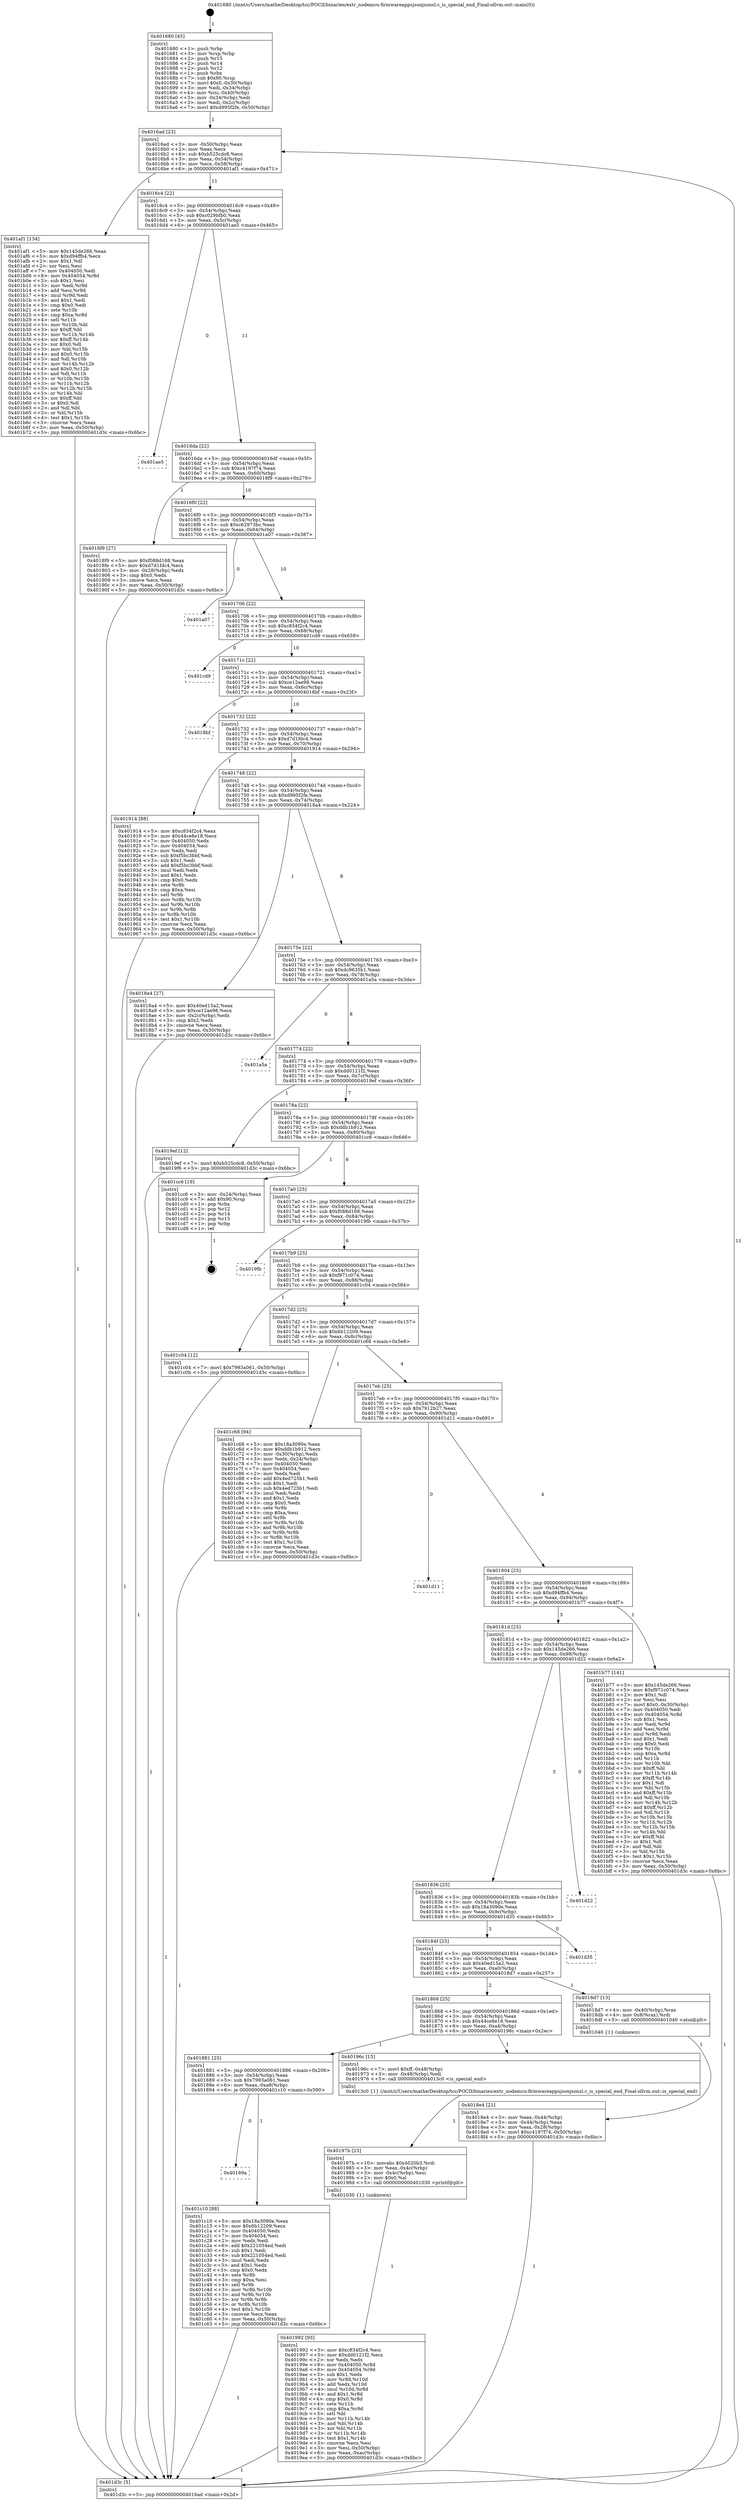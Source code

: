 digraph "0x401680" {
  label = "0x401680 (/mnt/c/Users/mathe/Desktop/tcc/POCII/binaries/extr_nodemcu-firmwareappsjsonjsonsl.c_is_special_end_Final-ollvm.out::main(0))"
  labelloc = "t"
  node[shape=record]

  Entry [label="",width=0.3,height=0.3,shape=circle,fillcolor=black,style=filled]
  "0x4016ad" [label="{
     0x4016ad [23]\l
     | [instrs]\l
     &nbsp;&nbsp;0x4016ad \<+3\>: mov -0x50(%rbp),%eax\l
     &nbsp;&nbsp;0x4016b0 \<+2\>: mov %eax,%ecx\l
     &nbsp;&nbsp;0x4016b2 \<+6\>: sub $0xb525cdc8,%ecx\l
     &nbsp;&nbsp;0x4016b8 \<+3\>: mov %eax,-0x54(%rbp)\l
     &nbsp;&nbsp;0x4016bb \<+3\>: mov %ecx,-0x58(%rbp)\l
     &nbsp;&nbsp;0x4016be \<+6\>: je 0000000000401af1 \<main+0x471\>\l
  }"]
  "0x401af1" [label="{
     0x401af1 [134]\l
     | [instrs]\l
     &nbsp;&nbsp;0x401af1 \<+5\>: mov $0x145de266,%eax\l
     &nbsp;&nbsp;0x401af6 \<+5\>: mov $0xd94ffb4,%ecx\l
     &nbsp;&nbsp;0x401afb \<+2\>: mov $0x1,%dl\l
     &nbsp;&nbsp;0x401afd \<+2\>: xor %esi,%esi\l
     &nbsp;&nbsp;0x401aff \<+7\>: mov 0x404050,%edi\l
     &nbsp;&nbsp;0x401b06 \<+8\>: mov 0x404054,%r8d\l
     &nbsp;&nbsp;0x401b0e \<+3\>: sub $0x1,%esi\l
     &nbsp;&nbsp;0x401b11 \<+3\>: mov %edi,%r9d\l
     &nbsp;&nbsp;0x401b14 \<+3\>: add %esi,%r9d\l
     &nbsp;&nbsp;0x401b17 \<+4\>: imul %r9d,%edi\l
     &nbsp;&nbsp;0x401b1b \<+3\>: and $0x1,%edi\l
     &nbsp;&nbsp;0x401b1e \<+3\>: cmp $0x0,%edi\l
     &nbsp;&nbsp;0x401b21 \<+4\>: sete %r10b\l
     &nbsp;&nbsp;0x401b25 \<+4\>: cmp $0xa,%r8d\l
     &nbsp;&nbsp;0x401b29 \<+4\>: setl %r11b\l
     &nbsp;&nbsp;0x401b2d \<+3\>: mov %r10b,%bl\l
     &nbsp;&nbsp;0x401b30 \<+3\>: xor $0xff,%bl\l
     &nbsp;&nbsp;0x401b33 \<+3\>: mov %r11b,%r14b\l
     &nbsp;&nbsp;0x401b36 \<+4\>: xor $0xff,%r14b\l
     &nbsp;&nbsp;0x401b3a \<+3\>: xor $0x0,%dl\l
     &nbsp;&nbsp;0x401b3d \<+3\>: mov %bl,%r15b\l
     &nbsp;&nbsp;0x401b40 \<+4\>: and $0x0,%r15b\l
     &nbsp;&nbsp;0x401b44 \<+3\>: and %dl,%r10b\l
     &nbsp;&nbsp;0x401b47 \<+3\>: mov %r14b,%r12b\l
     &nbsp;&nbsp;0x401b4a \<+4\>: and $0x0,%r12b\l
     &nbsp;&nbsp;0x401b4e \<+3\>: and %dl,%r11b\l
     &nbsp;&nbsp;0x401b51 \<+3\>: or %r10b,%r15b\l
     &nbsp;&nbsp;0x401b54 \<+3\>: or %r11b,%r12b\l
     &nbsp;&nbsp;0x401b57 \<+3\>: xor %r12b,%r15b\l
     &nbsp;&nbsp;0x401b5a \<+3\>: or %r14b,%bl\l
     &nbsp;&nbsp;0x401b5d \<+3\>: xor $0xff,%bl\l
     &nbsp;&nbsp;0x401b60 \<+3\>: or $0x0,%dl\l
     &nbsp;&nbsp;0x401b63 \<+2\>: and %dl,%bl\l
     &nbsp;&nbsp;0x401b65 \<+3\>: or %bl,%r15b\l
     &nbsp;&nbsp;0x401b68 \<+4\>: test $0x1,%r15b\l
     &nbsp;&nbsp;0x401b6c \<+3\>: cmovne %ecx,%eax\l
     &nbsp;&nbsp;0x401b6f \<+3\>: mov %eax,-0x50(%rbp)\l
     &nbsp;&nbsp;0x401b72 \<+5\>: jmp 0000000000401d3c \<main+0x6bc\>\l
  }"]
  "0x4016c4" [label="{
     0x4016c4 [22]\l
     | [instrs]\l
     &nbsp;&nbsp;0x4016c4 \<+5\>: jmp 00000000004016c9 \<main+0x49\>\l
     &nbsp;&nbsp;0x4016c9 \<+3\>: mov -0x54(%rbp),%eax\l
     &nbsp;&nbsp;0x4016cc \<+5\>: sub $0xc029bfb0,%eax\l
     &nbsp;&nbsp;0x4016d1 \<+3\>: mov %eax,-0x5c(%rbp)\l
     &nbsp;&nbsp;0x4016d4 \<+6\>: je 0000000000401ae5 \<main+0x465\>\l
  }"]
  Exit [label="",width=0.3,height=0.3,shape=circle,fillcolor=black,style=filled,peripheries=2]
  "0x401ae5" [label="{
     0x401ae5\l
  }", style=dashed]
  "0x4016da" [label="{
     0x4016da [22]\l
     | [instrs]\l
     &nbsp;&nbsp;0x4016da \<+5\>: jmp 00000000004016df \<main+0x5f\>\l
     &nbsp;&nbsp;0x4016df \<+3\>: mov -0x54(%rbp),%eax\l
     &nbsp;&nbsp;0x4016e2 \<+5\>: sub $0xc4197f74,%eax\l
     &nbsp;&nbsp;0x4016e7 \<+3\>: mov %eax,-0x60(%rbp)\l
     &nbsp;&nbsp;0x4016ea \<+6\>: je 00000000004018f9 \<main+0x279\>\l
  }"]
  "0x40189a" [label="{
     0x40189a\l
  }", style=dashed]
  "0x4018f9" [label="{
     0x4018f9 [27]\l
     | [instrs]\l
     &nbsp;&nbsp;0x4018f9 \<+5\>: mov $0xf088d168,%eax\l
     &nbsp;&nbsp;0x4018fe \<+5\>: mov $0xd7d1fdc4,%ecx\l
     &nbsp;&nbsp;0x401903 \<+3\>: mov -0x28(%rbp),%edx\l
     &nbsp;&nbsp;0x401906 \<+3\>: cmp $0x0,%edx\l
     &nbsp;&nbsp;0x401909 \<+3\>: cmove %ecx,%eax\l
     &nbsp;&nbsp;0x40190c \<+3\>: mov %eax,-0x50(%rbp)\l
     &nbsp;&nbsp;0x40190f \<+5\>: jmp 0000000000401d3c \<main+0x6bc\>\l
  }"]
  "0x4016f0" [label="{
     0x4016f0 [22]\l
     | [instrs]\l
     &nbsp;&nbsp;0x4016f0 \<+5\>: jmp 00000000004016f5 \<main+0x75\>\l
     &nbsp;&nbsp;0x4016f5 \<+3\>: mov -0x54(%rbp),%eax\l
     &nbsp;&nbsp;0x4016f8 \<+5\>: sub $0xc62973bc,%eax\l
     &nbsp;&nbsp;0x4016fd \<+3\>: mov %eax,-0x64(%rbp)\l
     &nbsp;&nbsp;0x401700 \<+6\>: je 0000000000401a07 \<main+0x387\>\l
  }"]
  "0x401c10" [label="{
     0x401c10 [88]\l
     | [instrs]\l
     &nbsp;&nbsp;0x401c10 \<+5\>: mov $0x18a3090e,%eax\l
     &nbsp;&nbsp;0x401c15 \<+5\>: mov $0x6b12209,%ecx\l
     &nbsp;&nbsp;0x401c1a \<+7\>: mov 0x404050,%edx\l
     &nbsp;&nbsp;0x401c21 \<+7\>: mov 0x404054,%esi\l
     &nbsp;&nbsp;0x401c28 \<+2\>: mov %edx,%edi\l
     &nbsp;&nbsp;0x401c2a \<+6\>: add $0x221054ed,%edi\l
     &nbsp;&nbsp;0x401c30 \<+3\>: sub $0x1,%edi\l
     &nbsp;&nbsp;0x401c33 \<+6\>: sub $0x221054ed,%edi\l
     &nbsp;&nbsp;0x401c39 \<+3\>: imul %edi,%edx\l
     &nbsp;&nbsp;0x401c3c \<+3\>: and $0x1,%edx\l
     &nbsp;&nbsp;0x401c3f \<+3\>: cmp $0x0,%edx\l
     &nbsp;&nbsp;0x401c42 \<+4\>: sete %r8b\l
     &nbsp;&nbsp;0x401c46 \<+3\>: cmp $0xa,%esi\l
     &nbsp;&nbsp;0x401c49 \<+4\>: setl %r9b\l
     &nbsp;&nbsp;0x401c4d \<+3\>: mov %r8b,%r10b\l
     &nbsp;&nbsp;0x401c50 \<+3\>: and %r9b,%r10b\l
     &nbsp;&nbsp;0x401c53 \<+3\>: xor %r9b,%r8b\l
     &nbsp;&nbsp;0x401c56 \<+3\>: or %r8b,%r10b\l
     &nbsp;&nbsp;0x401c59 \<+4\>: test $0x1,%r10b\l
     &nbsp;&nbsp;0x401c5d \<+3\>: cmovne %ecx,%eax\l
     &nbsp;&nbsp;0x401c60 \<+3\>: mov %eax,-0x50(%rbp)\l
     &nbsp;&nbsp;0x401c63 \<+5\>: jmp 0000000000401d3c \<main+0x6bc\>\l
  }"]
  "0x401a07" [label="{
     0x401a07\l
  }", style=dashed]
  "0x401706" [label="{
     0x401706 [22]\l
     | [instrs]\l
     &nbsp;&nbsp;0x401706 \<+5\>: jmp 000000000040170b \<main+0x8b\>\l
     &nbsp;&nbsp;0x40170b \<+3\>: mov -0x54(%rbp),%eax\l
     &nbsp;&nbsp;0x40170e \<+5\>: sub $0xc834f2c4,%eax\l
     &nbsp;&nbsp;0x401713 \<+3\>: mov %eax,-0x68(%rbp)\l
     &nbsp;&nbsp;0x401716 \<+6\>: je 0000000000401cd9 \<main+0x659\>\l
  }"]
  "0x401992" [label="{
     0x401992 [93]\l
     | [instrs]\l
     &nbsp;&nbsp;0x401992 \<+5\>: mov $0xc834f2c4,%esi\l
     &nbsp;&nbsp;0x401997 \<+5\>: mov $0xdd0121f2,%ecx\l
     &nbsp;&nbsp;0x40199c \<+2\>: xor %edx,%edx\l
     &nbsp;&nbsp;0x40199e \<+8\>: mov 0x404050,%r8d\l
     &nbsp;&nbsp;0x4019a6 \<+8\>: mov 0x404054,%r9d\l
     &nbsp;&nbsp;0x4019ae \<+3\>: sub $0x1,%edx\l
     &nbsp;&nbsp;0x4019b1 \<+3\>: mov %r8d,%r10d\l
     &nbsp;&nbsp;0x4019b4 \<+3\>: add %edx,%r10d\l
     &nbsp;&nbsp;0x4019b7 \<+4\>: imul %r10d,%r8d\l
     &nbsp;&nbsp;0x4019bb \<+4\>: and $0x1,%r8d\l
     &nbsp;&nbsp;0x4019bf \<+4\>: cmp $0x0,%r8d\l
     &nbsp;&nbsp;0x4019c3 \<+4\>: sete %r11b\l
     &nbsp;&nbsp;0x4019c7 \<+4\>: cmp $0xa,%r9d\l
     &nbsp;&nbsp;0x4019cb \<+3\>: setl %bl\l
     &nbsp;&nbsp;0x4019ce \<+3\>: mov %r11b,%r14b\l
     &nbsp;&nbsp;0x4019d1 \<+3\>: and %bl,%r14b\l
     &nbsp;&nbsp;0x4019d4 \<+3\>: xor %bl,%r11b\l
     &nbsp;&nbsp;0x4019d7 \<+3\>: or %r11b,%r14b\l
     &nbsp;&nbsp;0x4019da \<+4\>: test $0x1,%r14b\l
     &nbsp;&nbsp;0x4019de \<+3\>: cmovne %ecx,%esi\l
     &nbsp;&nbsp;0x4019e1 \<+3\>: mov %esi,-0x50(%rbp)\l
     &nbsp;&nbsp;0x4019e4 \<+6\>: mov %eax,-0xac(%rbp)\l
     &nbsp;&nbsp;0x4019ea \<+5\>: jmp 0000000000401d3c \<main+0x6bc\>\l
  }"]
  "0x401cd9" [label="{
     0x401cd9\l
  }", style=dashed]
  "0x40171c" [label="{
     0x40171c [22]\l
     | [instrs]\l
     &nbsp;&nbsp;0x40171c \<+5\>: jmp 0000000000401721 \<main+0xa1\>\l
     &nbsp;&nbsp;0x401721 \<+3\>: mov -0x54(%rbp),%eax\l
     &nbsp;&nbsp;0x401724 \<+5\>: sub $0xce12ae98,%eax\l
     &nbsp;&nbsp;0x401729 \<+3\>: mov %eax,-0x6c(%rbp)\l
     &nbsp;&nbsp;0x40172c \<+6\>: je 00000000004018bf \<main+0x23f\>\l
  }"]
  "0x40197b" [label="{
     0x40197b [23]\l
     | [instrs]\l
     &nbsp;&nbsp;0x40197b \<+10\>: movabs $0x4020b3,%rdi\l
     &nbsp;&nbsp;0x401985 \<+3\>: mov %eax,-0x4c(%rbp)\l
     &nbsp;&nbsp;0x401988 \<+3\>: mov -0x4c(%rbp),%esi\l
     &nbsp;&nbsp;0x40198b \<+2\>: mov $0x0,%al\l
     &nbsp;&nbsp;0x40198d \<+5\>: call 0000000000401030 \<printf@plt\>\l
     | [calls]\l
     &nbsp;&nbsp;0x401030 \{1\} (unknown)\l
  }"]
  "0x4018bf" [label="{
     0x4018bf\l
  }", style=dashed]
  "0x401732" [label="{
     0x401732 [22]\l
     | [instrs]\l
     &nbsp;&nbsp;0x401732 \<+5\>: jmp 0000000000401737 \<main+0xb7\>\l
     &nbsp;&nbsp;0x401737 \<+3\>: mov -0x54(%rbp),%eax\l
     &nbsp;&nbsp;0x40173a \<+5\>: sub $0xd7d1fdc4,%eax\l
     &nbsp;&nbsp;0x40173f \<+3\>: mov %eax,-0x70(%rbp)\l
     &nbsp;&nbsp;0x401742 \<+6\>: je 0000000000401914 \<main+0x294\>\l
  }"]
  "0x401881" [label="{
     0x401881 [25]\l
     | [instrs]\l
     &nbsp;&nbsp;0x401881 \<+5\>: jmp 0000000000401886 \<main+0x206\>\l
     &nbsp;&nbsp;0x401886 \<+3\>: mov -0x54(%rbp),%eax\l
     &nbsp;&nbsp;0x401889 \<+5\>: sub $0x7993a061,%eax\l
     &nbsp;&nbsp;0x40188e \<+6\>: mov %eax,-0xa8(%rbp)\l
     &nbsp;&nbsp;0x401894 \<+6\>: je 0000000000401c10 \<main+0x590\>\l
  }"]
  "0x401914" [label="{
     0x401914 [88]\l
     | [instrs]\l
     &nbsp;&nbsp;0x401914 \<+5\>: mov $0xc834f2c4,%eax\l
     &nbsp;&nbsp;0x401919 \<+5\>: mov $0x44ce8e18,%ecx\l
     &nbsp;&nbsp;0x40191e \<+7\>: mov 0x404050,%edx\l
     &nbsp;&nbsp;0x401925 \<+7\>: mov 0x404054,%esi\l
     &nbsp;&nbsp;0x40192c \<+2\>: mov %edx,%edi\l
     &nbsp;&nbsp;0x40192e \<+6\>: sub $0xf5bc3bbf,%edi\l
     &nbsp;&nbsp;0x401934 \<+3\>: sub $0x1,%edi\l
     &nbsp;&nbsp;0x401937 \<+6\>: add $0xf5bc3bbf,%edi\l
     &nbsp;&nbsp;0x40193d \<+3\>: imul %edi,%edx\l
     &nbsp;&nbsp;0x401940 \<+3\>: and $0x1,%edx\l
     &nbsp;&nbsp;0x401943 \<+3\>: cmp $0x0,%edx\l
     &nbsp;&nbsp;0x401946 \<+4\>: sete %r8b\l
     &nbsp;&nbsp;0x40194a \<+3\>: cmp $0xa,%esi\l
     &nbsp;&nbsp;0x40194d \<+4\>: setl %r9b\l
     &nbsp;&nbsp;0x401951 \<+3\>: mov %r8b,%r10b\l
     &nbsp;&nbsp;0x401954 \<+3\>: and %r9b,%r10b\l
     &nbsp;&nbsp;0x401957 \<+3\>: xor %r9b,%r8b\l
     &nbsp;&nbsp;0x40195a \<+3\>: or %r8b,%r10b\l
     &nbsp;&nbsp;0x40195d \<+4\>: test $0x1,%r10b\l
     &nbsp;&nbsp;0x401961 \<+3\>: cmovne %ecx,%eax\l
     &nbsp;&nbsp;0x401964 \<+3\>: mov %eax,-0x50(%rbp)\l
     &nbsp;&nbsp;0x401967 \<+5\>: jmp 0000000000401d3c \<main+0x6bc\>\l
  }"]
  "0x401748" [label="{
     0x401748 [22]\l
     | [instrs]\l
     &nbsp;&nbsp;0x401748 \<+5\>: jmp 000000000040174d \<main+0xcd\>\l
     &nbsp;&nbsp;0x40174d \<+3\>: mov -0x54(%rbp),%eax\l
     &nbsp;&nbsp;0x401750 \<+5\>: sub $0xd995f2fe,%eax\l
     &nbsp;&nbsp;0x401755 \<+3\>: mov %eax,-0x74(%rbp)\l
     &nbsp;&nbsp;0x401758 \<+6\>: je 00000000004018a4 \<main+0x224\>\l
  }"]
  "0x40196c" [label="{
     0x40196c [15]\l
     | [instrs]\l
     &nbsp;&nbsp;0x40196c \<+7\>: movl $0xff,-0x48(%rbp)\l
     &nbsp;&nbsp;0x401973 \<+3\>: mov -0x48(%rbp),%edi\l
     &nbsp;&nbsp;0x401976 \<+5\>: call 00000000004013c0 \<is_special_end\>\l
     | [calls]\l
     &nbsp;&nbsp;0x4013c0 \{1\} (/mnt/c/Users/mathe/Desktop/tcc/POCII/binaries/extr_nodemcu-firmwareappsjsonjsonsl.c_is_special_end_Final-ollvm.out::is_special_end)\l
  }"]
  "0x4018a4" [label="{
     0x4018a4 [27]\l
     | [instrs]\l
     &nbsp;&nbsp;0x4018a4 \<+5\>: mov $0x40ed15a2,%eax\l
     &nbsp;&nbsp;0x4018a9 \<+5\>: mov $0xce12ae98,%ecx\l
     &nbsp;&nbsp;0x4018ae \<+3\>: mov -0x2c(%rbp),%edx\l
     &nbsp;&nbsp;0x4018b1 \<+3\>: cmp $0x2,%edx\l
     &nbsp;&nbsp;0x4018b4 \<+3\>: cmovne %ecx,%eax\l
     &nbsp;&nbsp;0x4018b7 \<+3\>: mov %eax,-0x50(%rbp)\l
     &nbsp;&nbsp;0x4018ba \<+5\>: jmp 0000000000401d3c \<main+0x6bc\>\l
  }"]
  "0x40175e" [label="{
     0x40175e [22]\l
     | [instrs]\l
     &nbsp;&nbsp;0x40175e \<+5\>: jmp 0000000000401763 \<main+0xe3\>\l
     &nbsp;&nbsp;0x401763 \<+3\>: mov -0x54(%rbp),%eax\l
     &nbsp;&nbsp;0x401766 \<+5\>: sub $0xdc9635b1,%eax\l
     &nbsp;&nbsp;0x40176b \<+3\>: mov %eax,-0x78(%rbp)\l
     &nbsp;&nbsp;0x40176e \<+6\>: je 0000000000401a5a \<main+0x3da\>\l
  }"]
  "0x401d3c" [label="{
     0x401d3c [5]\l
     | [instrs]\l
     &nbsp;&nbsp;0x401d3c \<+5\>: jmp 00000000004016ad \<main+0x2d\>\l
  }"]
  "0x401680" [label="{
     0x401680 [45]\l
     | [instrs]\l
     &nbsp;&nbsp;0x401680 \<+1\>: push %rbp\l
     &nbsp;&nbsp;0x401681 \<+3\>: mov %rsp,%rbp\l
     &nbsp;&nbsp;0x401684 \<+2\>: push %r15\l
     &nbsp;&nbsp;0x401686 \<+2\>: push %r14\l
     &nbsp;&nbsp;0x401688 \<+2\>: push %r12\l
     &nbsp;&nbsp;0x40168a \<+1\>: push %rbx\l
     &nbsp;&nbsp;0x40168b \<+7\>: sub $0x90,%rsp\l
     &nbsp;&nbsp;0x401692 \<+7\>: movl $0x0,-0x30(%rbp)\l
     &nbsp;&nbsp;0x401699 \<+3\>: mov %edi,-0x34(%rbp)\l
     &nbsp;&nbsp;0x40169c \<+4\>: mov %rsi,-0x40(%rbp)\l
     &nbsp;&nbsp;0x4016a0 \<+3\>: mov -0x34(%rbp),%edi\l
     &nbsp;&nbsp;0x4016a3 \<+3\>: mov %edi,-0x2c(%rbp)\l
     &nbsp;&nbsp;0x4016a6 \<+7\>: movl $0xd995f2fe,-0x50(%rbp)\l
  }"]
  "0x4018e4" [label="{
     0x4018e4 [21]\l
     | [instrs]\l
     &nbsp;&nbsp;0x4018e4 \<+3\>: mov %eax,-0x44(%rbp)\l
     &nbsp;&nbsp;0x4018e7 \<+3\>: mov -0x44(%rbp),%eax\l
     &nbsp;&nbsp;0x4018ea \<+3\>: mov %eax,-0x28(%rbp)\l
     &nbsp;&nbsp;0x4018ed \<+7\>: movl $0xc4197f74,-0x50(%rbp)\l
     &nbsp;&nbsp;0x4018f4 \<+5\>: jmp 0000000000401d3c \<main+0x6bc\>\l
  }"]
  "0x401a5a" [label="{
     0x401a5a\l
  }", style=dashed]
  "0x401774" [label="{
     0x401774 [22]\l
     | [instrs]\l
     &nbsp;&nbsp;0x401774 \<+5\>: jmp 0000000000401779 \<main+0xf9\>\l
     &nbsp;&nbsp;0x401779 \<+3\>: mov -0x54(%rbp),%eax\l
     &nbsp;&nbsp;0x40177c \<+5\>: sub $0xdd0121f2,%eax\l
     &nbsp;&nbsp;0x401781 \<+3\>: mov %eax,-0x7c(%rbp)\l
     &nbsp;&nbsp;0x401784 \<+6\>: je 00000000004019ef \<main+0x36f\>\l
  }"]
  "0x401868" [label="{
     0x401868 [25]\l
     | [instrs]\l
     &nbsp;&nbsp;0x401868 \<+5\>: jmp 000000000040186d \<main+0x1ed\>\l
     &nbsp;&nbsp;0x40186d \<+3\>: mov -0x54(%rbp),%eax\l
     &nbsp;&nbsp;0x401870 \<+5\>: sub $0x44ce8e18,%eax\l
     &nbsp;&nbsp;0x401875 \<+6\>: mov %eax,-0xa4(%rbp)\l
     &nbsp;&nbsp;0x40187b \<+6\>: je 000000000040196c \<main+0x2ec\>\l
  }"]
  "0x4019ef" [label="{
     0x4019ef [12]\l
     | [instrs]\l
     &nbsp;&nbsp;0x4019ef \<+7\>: movl $0xb525cdc8,-0x50(%rbp)\l
     &nbsp;&nbsp;0x4019f6 \<+5\>: jmp 0000000000401d3c \<main+0x6bc\>\l
  }"]
  "0x40178a" [label="{
     0x40178a [22]\l
     | [instrs]\l
     &nbsp;&nbsp;0x40178a \<+5\>: jmp 000000000040178f \<main+0x10f\>\l
     &nbsp;&nbsp;0x40178f \<+3\>: mov -0x54(%rbp),%eax\l
     &nbsp;&nbsp;0x401792 \<+5\>: sub $0xddb1b912,%eax\l
     &nbsp;&nbsp;0x401797 \<+3\>: mov %eax,-0x80(%rbp)\l
     &nbsp;&nbsp;0x40179a \<+6\>: je 0000000000401cc6 \<main+0x646\>\l
  }"]
  "0x4018d7" [label="{
     0x4018d7 [13]\l
     | [instrs]\l
     &nbsp;&nbsp;0x4018d7 \<+4\>: mov -0x40(%rbp),%rax\l
     &nbsp;&nbsp;0x4018db \<+4\>: mov 0x8(%rax),%rdi\l
     &nbsp;&nbsp;0x4018df \<+5\>: call 0000000000401040 \<atoi@plt\>\l
     | [calls]\l
     &nbsp;&nbsp;0x401040 \{1\} (unknown)\l
  }"]
  "0x401cc6" [label="{
     0x401cc6 [19]\l
     | [instrs]\l
     &nbsp;&nbsp;0x401cc6 \<+3\>: mov -0x24(%rbp),%eax\l
     &nbsp;&nbsp;0x401cc9 \<+7\>: add $0x90,%rsp\l
     &nbsp;&nbsp;0x401cd0 \<+1\>: pop %rbx\l
     &nbsp;&nbsp;0x401cd1 \<+2\>: pop %r12\l
     &nbsp;&nbsp;0x401cd3 \<+2\>: pop %r14\l
     &nbsp;&nbsp;0x401cd5 \<+2\>: pop %r15\l
     &nbsp;&nbsp;0x401cd7 \<+1\>: pop %rbp\l
     &nbsp;&nbsp;0x401cd8 \<+1\>: ret\l
  }"]
  "0x4017a0" [label="{
     0x4017a0 [25]\l
     | [instrs]\l
     &nbsp;&nbsp;0x4017a0 \<+5\>: jmp 00000000004017a5 \<main+0x125\>\l
     &nbsp;&nbsp;0x4017a5 \<+3\>: mov -0x54(%rbp),%eax\l
     &nbsp;&nbsp;0x4017a8 \<+5\>: sub $0xf088d168,%eax\l
     &nbsp;&nbsp;0x4017ad \<+6\>: mov %eax,-0x84(%rbp)\l
     &nbsp;&nbsp;0x4017b3 \<+6\>: je 00000000004019fb \<main+0x37b\>\l
  }"]
  "0x40184f" [label="{
     0x40184f [25]\l
     | [instrs]\l
     &nbsp;&nbsp;0x40184f \<+5\>: jmp 0000000000401854 \<main+0x1d4\>\l
     &nbsp;&nbsp;0x401854 \<+3\>: mov -0x54(%rbp),%eax\l
     &nbsp;&nbsp;0x401857 \<+5\>: sub $0x40ed15a2,%eax\l
     &nbsp;&nbsp;0x40185c \<+6\>: mov %eax,-0xa0(%rbp)\l
     &nbsp;&nbsp;0x401862 \<+6\>: je 00000000004018d7 \<main+0x257\>\l
  }"]
  "0x4019fb" [label="{
     0x4019fb\l
  }", style=dashed]
  "0x4017b9" [label="{
     0x4017b9 [25]\l
     | [instrs]\l
     &nbsp;&nbsp;0x4017b9 \<+5\>: jmp 00000000004017be \<main+0x13e\>\l
     &nbsp;&nbsp;0x4017be \<+3\>: mov -0x54(%rbp),%eax\l
     &nbsp;&nbsp;0x4017c1 \<+5\>: sub $0xf971c074,%eax\l
     &nbsp;&nbsp;0x4017c6 \<+6\>: mov %eax,-0x88(%rbp)\l
     &nbsp;&nbsp;0x4017cc \<+6\>: je 0000000000401c04 \<main+0x584\>\l
  }"]
  "0x401d35" [label="{
     0x401d35\l
  }", style=dashed]
  "0x401c04" [label="{
     0x401c04 [12]\l
     | [instrs]\l
     &nbsp;&nbsp;0x401c04 \<+7\>: movl $0x7993a061,-0x50(%rbp)\l
     &nbsp;&nbsp;0x401c0b \<+5\>: jmp 0000000000401d3c \<main+0x6bc\>\l
  }"]
  "0x4017d2" [label="{
     0x4017d2 [25]\l
     | [instrs]\l
     &nbsp;&nbsp;0x4017d2 \<+5\>: jmp 00000000004017d7 \<main+0x157\>\l
     &nbsp;&nbsp;0x4017d7 \<+3\>: mov -0x54(%rbp),%eax\l
     &nbsp;&nbsp;0x4017da \<+5\>: sub $0x6b12209,%eax\l
     &nbsp;&nbsp;0x4017df \<+6\>: mov %eax,-0x8c(%rbp)\l
     &nbsp;&nbsp;0x4017e5 \<+6\>: je 0000000000401c68 \<main+0x5e8\>\l
  }"]
  "0x401836" [label="{
     0x401836 [25]\l
     | [instrs]\l
     &nbsp;&nbsp;0x401836 \<+5\>: jmp 000000000040183b \<main+0x1bb\>\l
     &nbsp;&nbsp;0x40183b \<+3\>: mov -0x54(%rbp),%eax\l
     &nbsp;&nbsp;0x40183e \<+5\>: sub $0x18a3090e,%eax\l
     &nbsp;&nbsp;0x401843 \<+6\>: mov %eax,-0x9c(%rbp)\l
     &nbsp;&nbsp;0x401849 \<+6\>: je 0000000000401d35 \<main+0x6b5\>\l
  }"]
  "0x401c68" [label="{
     0x401c68 [94]\l
     | [instrs]\l
     &nbsp;&nbsp;0x401c68 \<+5\>: mov $0x18a3090e,%eax\l
     &nbsp;&nbsp;0x401c6d \<+5\>: mov $0xddb1b912,%ecx\l
     &nbsp;&nbsp;0x401c72 \<+3\>: mov -0x30(%rbp),%edx\l
     &nbsp;&nbsp;0x401c75 \<+3\>: mov %edx,-0x24(%rbp)\l
     &nbsp;&nbsp;0x401c78 \<+7\>: mov 0x404050,%edx\l
     &nbsp;&nbsp;0x401c7f \<+7\>: mov 0x404054,%esi\l
     &nbsp;&nbsp;0x401c86 \<+2\>: mov %edx,%edi\l
     &nbsp;&nbsp;0x401c88 \<+6\>: add $0x4ed725b1,%edi\l
     &nbsp;&nbsp;0x401c8e \<+3\>: sub $0x1,%edi\l
     &nbsp;&nbsp;0x401c91 \<+6\>: sub $0x4ed725b1,%edi\l
     &nbsp;&nbsp;0x401c97 \<+3\>: imul %edi,%edx\l
     &nbsp;&nbsp;0x401c9a \<+3\>: and $0x1,%edx\l
     &nbsp;&nbsp;0x401c9d \<+3\>: cmp $0x0,%edx\l
     &nbsp;&nbsp;0x401ca0 \<+4\>: sete %r8b\l
     &nbsp;&nbsp;0x401ca4 \<+3\>: cmp $0xa,%esi\l
     &nbsp;&nbsp;0x401ca7 \<+4\>: setl %r9b\l
     &nbsp;&nbsp;0x401cab \<+3\>: mov %r8b,%r10b\l
     &nbsp;&nbsp;0x401cae \<+3\>: and %r9b,%r10b\l
     &nbsp;&nbsp;0x401cb1 \<+3\>: xor %r9b,%r8b\l
     &nbsp;&nbsp;0x401cb4 \<+3\>: or %r8b,%r10b\l
     &nbsp;&nbsp;0x401cb7 \<+4\>: test $0x1,%r10b\l
     &nbsp;&nbsp;0x401cbb \<+3\>: cmovne %ecx,%eax\l
     &nbsp;&nbsp;0x401cbe \<+3\>: mov %eax,-0x50(%rbp)\l
     &nbsp;&nbsp;0x401cc1 \<+5\>: jmp 0000000000401d3c \<main+0x6bc\>\l
  }"]
  "0x4017eb" [label="{
     0x4017eb [25]\l
     | [instrs]\l
     &nbsp;&nbsp;0x4017eb \<+5\>: jmp 00000000004017f0 \<main+0x170\>\l
     &nbsp;&nbsp;0x4017f0 \<+3\>: mov -0x54(%rbp),%eax\l
     &nbsp;&nbsp;0x4017f3 \<+5\>: sub $0x7912b27,%eax\l
     &nbsp;&nbsp;0x4017f8 \<+6\>: mov %eax,-0x90(%rbp)\l
     &nbsp;&nbsp;0x4017fe \<+6\>: je 0000000000401d11 \<main+0x691\>\l
  }"]
  "0x401d22" [label="{
     0x401d22\l
  }", style=dashed]
  "0x401d11" [label="{
     0x401d11\l
  }", style=dashed]
  "0x401804" [label="{
     0x401804 [25]\l
     | [instrs]\l
     &nbsp;&nbsp;0x401804 \<+5\>: jmp 0000000000401809 \<main+0x189\>\l
     &nbsp;&nbsp;0x401809 \<+3\>: mov -0x54(%rbp),%eax\l
     &nbsp;&nbsp;0x40180c \<+5\>: sub $0xd94ffb4,%eax\l
     &nbsp;&nbsp;0x401811 \<+6\>: mov %eax,-0x94(%rbp)\l
     &nbsp;&nbsp;0x401817 \<+6\>: je 0000000000401b77 \<main+0x4f7\>\l
  }"]
  "0x40181d" [label="{
     0x40181d [25]\l
     | [instrs]\l
     &nbsp;&nbsp;0x40181d \<+5\>: jmp 0000000000401822 \<main+0x1a2\>\l
     &nbsp;&nbsp;0x401822 \<+3\>: mov -0x54(%rbp),%eax\l
     &nbsp;&nbsp;0x401825 \<+5\>: sub $0x145de266,%eax\l
     &nbsp;&nbsp;0x40182a \<+6\>: mov %eax,-0x98(%rbp)\l
     &nbsp;&nbsp;0x401830 \<+6\>: je 0000000000401d22 \<main+0x6a2\>\l
  }"]
  "0x401b77" [label="{
     0x401b77 [141]\l
     | [instrs]\l
     &nbsp;&nbsp;0x401b77 \<+5\>: mov $0x145de266,%eax\l
     &nbsp;&nbsp;0x401b7c \<+5\>: mov $0xf971c074,%ecx\l
     &nbsp;&nbsp;0x401b81 \<+2\>: mov $0x1,%dl\l
     &nbsp;&nbsp;0x401b83 \<+2\>: xor %esi,%esi\l
     &nbsp;&nbsp;0x401b85 \<+7\>: movl $0x0,-0x30(%rbp)\l
     &nbsp;&nbsp;0x401b8c \<+7\>: mov 0x404050,%edi\l
     &nbsp;&nbsp;0x401b93 \<+8\>: mov 0x404054,%r8d\l
     &nbsp;&nbsp;0x401b9b \<+3\>: sub $0x1,%esi\l
     &nbsp;&nbsp;0x401b9e \<+3\>: mov %edi,%r9d\l
     &nbsp;&nbsp;0x401ba1 \<+3\>: add %esi,%r9d\l
     &nbsp;&nbsp;0x401ba4 \<+4\>: imul %r9d,%edi\l
     &nbsp;&nbsp;0x401ba8 \<+3\>: and $0x1,%edi\l
     &nbsp;&nbsp;0x401bab \<+3\>: cmp $0x0,%edi\l
     &nbsp;&nbsp;0x401bae \<+4\>: sete %r10b\l
     &nbsp;&nbsp;0x401bb2 \<+4\>: cmp $0xa,%r8d\l
     &nbsp;&nbsp;0x401bb6 \<+4\>: setl %r11b\l
     &nbsp;&nbsp;0x401bba \<+3\>: mov %r10b,%bl\l
     &nbsp;&nbsp;0x401bbd \<+3\>: xor $0xff,%bl\l
     &nbsp;&nbsp;0x401bc0 \<+3\>: mov %r11b,%r14b\l
     &nbsp;&nbsp;0x401bc3 \<+4\>: xor $0xff,%r14b\l
     &nbsp;&nbsp;0x401bc7 \<+3\>: xor $0x1,%dl\l
     &nbsp;&nbsp;0x401bca \<+3\>: mov %bl,%r15b\l
     &nbsp;&nbsp;0x401bcd \<+4\>: and $0xff,%r15b\l
     &nbsp;&nbsp;0x401bd1 \<+3\>: and %dl,%r10b\l
     &nbsp;&nbsp;0x401bd4 \<+3\>: mov %r14b,%r12b\l
     &nbsp;&nbsp;0x401bd7 \<+4\>: and $0xff,%r12b\l
     &nbsp;&nbsp;0x401bdb \<+3\>: and %dl,%r11b\l
     &nbsp;&nbsp;0x401bde \<+3\>: or %r10b,%r15b\l
     &nbsp;&nbsp;0x401be1 \<+3\>: or %r11b,%r12b\l
     &nbsp;&nbsp;0x401be4 \<+3\>: xor %r12b,%r15b\l
     &nbsp;&nbsp;0x401be7 \<+3\>: or %r14b,%bl\l
     &nbsp;&nbsp;0x401bea \<+3\>: xor $0xff,%bl\l
     &nbsp;&nbsp;0x401bed \<+3\>: or $0x1,%dl\l
     &nbsp;&nbsp;0x401bf0 \<+2\>: and %dl,%bl\l
     &nbsp;&nbsp;0x401bf2 \<+3\>: or %bl,%r15b\l
     &nbsp;&nbsp;0x401bf5 \<+4\>: test $0x1,%r15b\l
     &nbsp;&nbsp;0x401bf9 \<+3\>: cmovne %ecx,%eax\l
     &nbsp;&nbsp;0x401bfc \<+3\>: mov %eax,-0x50(%rbp)\l
     &nbsp;&nbsp;0x401bff \<+5\>: jmp 0000000000401d3c \<main+0x6bc\>\l
  }"]
  Entry -> "0x401680" [label=" 1"]
  "0x4016ad" -> "0x401af1" [label=" 1"]
  "0x4016ad" -> "0x4016c4" [label=" 11"]
  "0x401cc6" -> Exit [label=" 1"]
  "0x4016c4" -> "0x401ae5" [label=" 0"]
  "0x4016c4" -> "0x4016da" [label=" 11"]
  "0x401c68" -> "0x401d3c" [label=" 1"]
  "0x4016da" -> "0x4018f9" [label=" 1"]
  "0x4016da" -> "0x4016f0" [label=" 10"]
  "0x401c10" -> "0x401d3c" [label=" 1"]
  "0x4016f0" -> "0x401a07" [label=" 0"]
  "0x4016f0" -> "0x401706" [label=" 10"]
  "0x401881" -> "0x40189a" [label=" 0"]
  "0x401706" -> "0x401cd9" [label=" 0"]
  "0x401706" -> "0x40171c" [label=" 10"]
  "0x401881" -> "0x401c10" [label=" 1"]
  "0x40171c" -> "0x4018bf" [label=" 0"]
  "0x40171c" -> "0x401732" [label=" 10"]
  "0x401c04" -> "0x401d3c" [label=" 1"]
  "0x401732" -> "0x401914" [label=" 1"]
  "0x401732" -> "0x401748" [label=" 9"]
  "0x401b77" -> "0x401d3c" [label=" 1"]
  "0x401748" -> "0x4018a4" [label=" 1"]
  "0x401748" -> "0x40175e" [label=" 8"]
  "0x4018a4" -> "0x401d3c" [label=" 1"]
  "0x401680" -> "0x4016ad" [label=" 1"]
  "0x401d3c" -> "0x4016ad" [label=" 11"]
  "0x401af1" -> "0x401d3c" [label=" 1"]
  "0x40175e" -> "0x401a5a" [label=" 0"]
  "0x40175e" -> "0x401774" [label=" 8"]
  "0x401992" -> "0x401d3c" [label=" 1"]
  "0x401774" -> "0x4019ef" [label=" 1"]
  "0x401774" -> "0x40178a" [label=" 7"]
  "0x40197b" -> "0x401992" [label=" 1"]
  "0x40178a" -> "0x401cc6" [label=" 1"]
  "0x40178a" -> "0x4017a0" [label=" 6"]
  "0x40196c" -> "0x40197b" [label=" 1"]
  "0x4017a0" -> "0x4019fb" [label=" 0"]
  "0x4017a0" -> "0x4017b9" [label=" 6"]
  "0x401868" -> "0x40196c" [label=" 1"]
  "0x4017b9" -> "0x401c04" [label=" 1"]
  "0x4017b9" -> "0x4017d2" [label=" 5"]
  "0x4019ef" -> "0x401d3c" [label=" 1"]
  "0x4017d2" -> "0x401c68" [label=" 1"]
  "0x4017d2" -> "0x4017eb" [label=" 4"]
  "0x4018f9" -> "0x401d3c" [label=" 1"]
  "0x4017eb" -> "0x401d11" [label=" 0"]
  "0x4017eb" -> "0x401804" [label=" 4"]
  "0x4018e4" -> "0x401d3c" [label=" 1"]
  "0x401804" -> "0x401b77" [label=" 1"]
  "0x401804" -> "0x40181d" [label=" 3"]
  "0x4018d7" -> "0x4018e4" [label=" 1"]
  "0x40181d" -> "0x401d22" [label=" 0"]
  "0x40181d" -> "0x401836" [label=" 3"]
  "0x401914" -> "0x401d3c" [label=" 1"]
  "0x401836" -> "0x401d35" [label=" 0"]
  "0x401836" -> "0x40184f" [label=" 3"]
  "0x401868" -> "0x401881" [label=" 1"]
  "0x40184f" -> "0x4018d7" [label=" 1"]
  "0x40184f" -> "0x401868" [label=" 2"]
}
